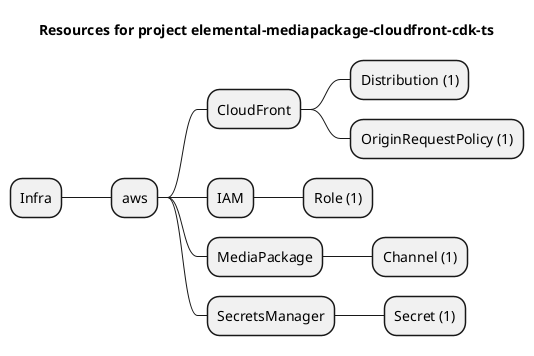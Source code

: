 @startmindmap
title Resources for project elemental-mediapackage-cloudfront-cdk-ts
skinparam monochrome true
+ Infra
++ aws
+++ CloudFront
++++ Distribution (1)
++++ OriginRequestPolicy (1)
+++ IAM
++++ Role (1)
+++ MediaPackage
++++ Channel (1)
+++ SecretsManager
++++ Secret (1)
@endmindmap